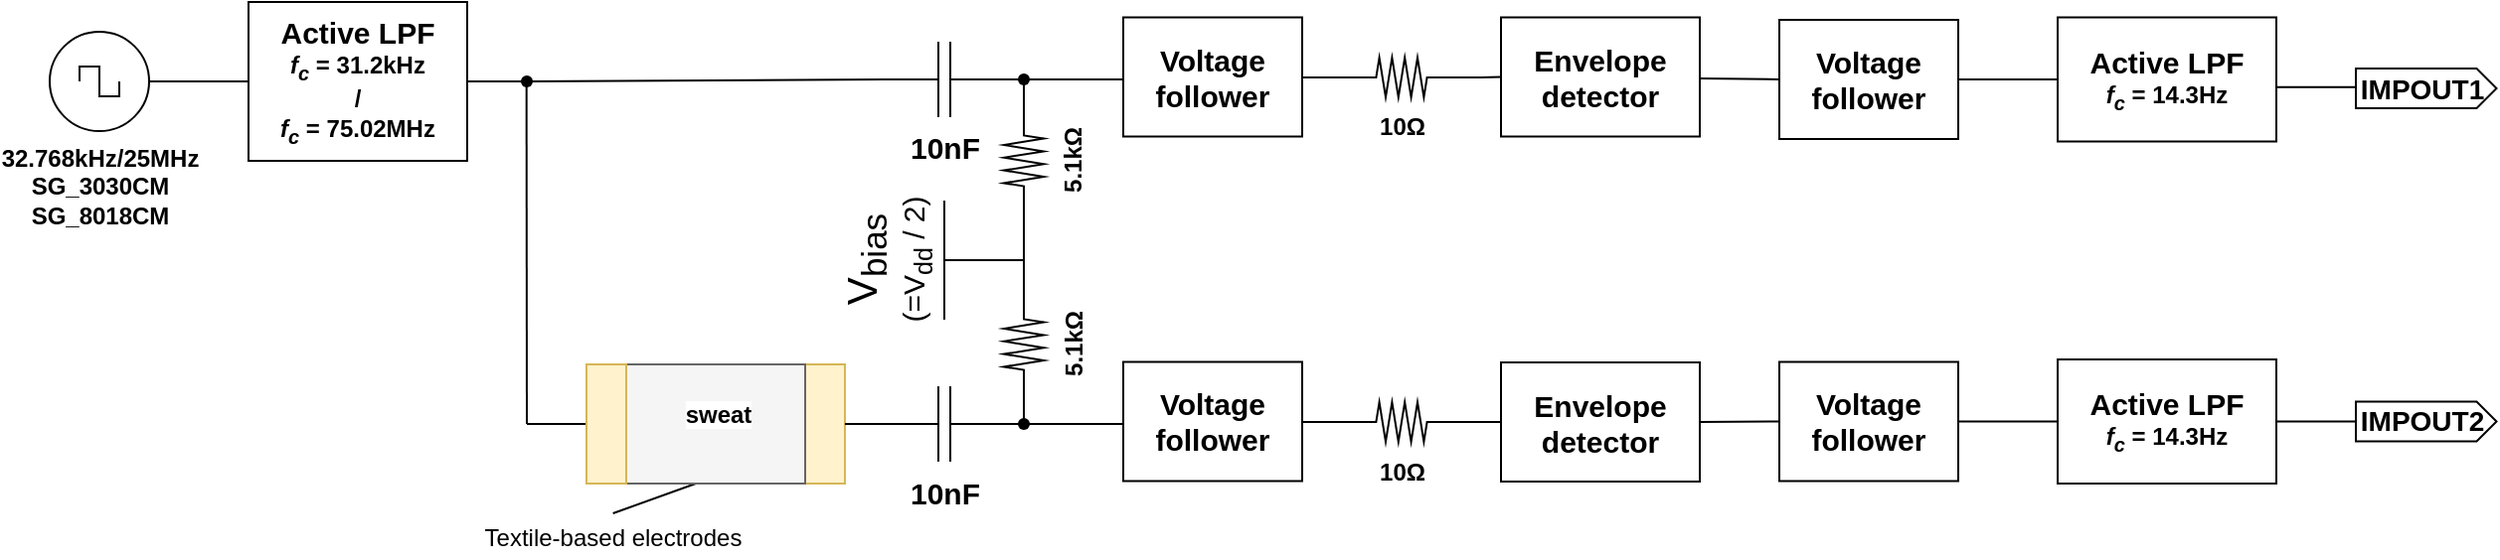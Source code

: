 <mxfile version="20.1.1" type="github">
  <diagram id="anqt9Zf3QxN150gZl7nN" name="Page-1">
    <mxGraphModel dx="314" dy="918" grid="1" gridSize="10" guides="1" tooltips="1" connect="1" arrows="1" fold="1" page="1" pageScale="1" pageWidth="1300" pageHeight="400" math="0" shadow="0">
      <root>
        <mxCell id="0" />
        <mxCell id="1" parent="0" />
        <mxCell id="CNNBCrnFb_RWiXShZdrg-2" value="&lt;div&gt;&lt;b&gt;32.768kHz/25MHz&lt;br&gt;&lt;/b&gt;&lt;/div&gt;&lt;div&gt;&lt;b&gt;SG_3030CM&lt;/b&gt;&lt;/div&gt;&lt;div&gt;&lt;b&gt;SG_8018CM&lt;/b&gt;&lt;/div&gt;" style="pointerEvents=1;verticalLabelPosition=bottom;shadow=0;dashed=0;align=center;html=1;verticalAlign=top;shape=mxgraph.electrical.signal_sources.source;aspect=fixed;points=[[0.5,0,0],[1,0.5,0],[0.5,1,0],[0,0.5,0]];elSignalType=square;" parent="1" vertex="1">
          <mxGeometry x="1340" y="65" width="50" height="50" as="geometry" />
        </mxCell>
        <mxCell id="CNNBCrnFb_RWiXShZdrg-3" value="&lt;div&gt;&lt;font size=&quot;1&quot;&gt;&lt;b style=&quot;font-size: 15px&quot;&gt;Active LPF&lt;/b&gt;&lt;/font&gt;&lt;/div&gt;&lt;div&gt;&lt;b&gt;&lt;i&gt;f&lt;sub&gt;c&lt;/sub&gt;&lt;/i&gt; = 31.2kHz&lt;/b&gt;&lt;/div&gt;&lt;div&gt;&lt;b&gt;/&lt;/b&gt;&lt;/div&gt;&lt;div&gt;&lt;b&gt;&lt;i&gt;f&lt;sub&gt;c&lt;/sub&gt;&lt;/i&gt; = 75.02MHz&lt;/b&gt;&lt;/div&gt;" style="whiteSpace=wrap;html=1;" parent="1" vertex="1">
          <mxGeometry x="1440" y="50" width="110" height="80" as="geometry" />
        </mxCell>
        <mxCell id="CNNBCrnFb_RWiXShZdrg-4" value="" style="endArrow=none;html=1;rounded=0;fontSize=15;exitX=1;exitY=0.5;exitDx=0;exitDy=0;exitPerimeter=0;" parent="1" source="CNNBCrnFb_RWiXShZdrg-2" target="CNNBCrnFb_RWiXShZdrg-3" edge="1">
          <mxGeometry width="50" height="50" relative="1" as="geometry">
            <mxPoint x="1740" y="302.5" as="sourcePoint" />
            <mxPoint x="1790" y="252.5" as="targetPoint" />
          </mxGeometry>
        </mxCell>
        <mxCell id="CNNBCrnFb_RWiXShZdrg-5" value="" style="endArrow=none;html=1;rounded=0;fontSize=15;exitDx=0;exitDy=0;exitPerimeter=0;startArrow=none;entryX=0;entryY=0.5;entryDx=0;entryDy=0;entryPerimeter=0;" parent="1" source="CNNBCrnFb_RWiXShZdrg-7" target="CNNBCrnFb_RWiXShZdrg-12" edge="1">
          <mxGeometry width="50" height="50" relative="1" as="geometry">
            <mxPoint x="1520" y="88.82" as="sourcePoint" />
            <mxPoint x="1700" y="90.5" as="targetPoint" />
          </mxGeometry>
        </mxCell>
        <mxCell id="CNNBCrnFb_RWiXShZdrg-6" value="" style="endArrow=none;html=1;rounded=0;fontSize=15;" parent="1" edge="1">
          <mxGeometry width="50" height="50" relative="1" as="geometry">
            <mxPoint x="1580" y="262.5" as="sourcePoint" />
            <mxPoint x="1579.83" y="90" as="targetPoint" />
          </mxGeometry>
        </mxCell>
        <mxCell id="CNNBCrnFb_RWiXShZdrg-7" value="" style="shape=waypoint;sketch=0;fillStyle=solid;size=6;pointerEvents=1;points=[];fillColor=none;resizable=0;rotatable=0;perimeter=centerPerimeter;snapToPoint=1;fontSize=15;" parent="1" vertex="1">
          <mxGeometry x="1560" y="70" width="40" height="40" as="geometry" />
        </mxCell>
        <mxCell id="CNNBCrnFb_RWiXShZdrg-8" value="" style="endArrow=none;html=1;rounded=0;fontSize=15;exitDx=0;exitDy=0;startArrow=none;exitX=1;exitY=0.5;" parent="1" source="CNNBCrnFb_RWiXShZdrg-3" target="CNNBCrnFb_RWiXShZdrg-7" edge="1">
          <mxGeometry width="50" height="50" relative="1" as="geometry">
            <mxPoint x="1590" y="100" as="sourcePoint" />
            <mxPoint x="1660" y="100" as="targetPoint" />
          </mxGeometry>
        </mxCell>
        <mxCell id="CNNBCrnFb_RWiXShZdrg-10" value="" style="whiteSpace=wrap;html=1;fontSize=15;fillColor=#fff2cc;strokeColor=#d6b656;" parent="1" vertex="1">
          <mxGeometry x="1720" y="232.5" width="20" height="60" as="geometry" />
        </mxCell>
        <mxCell id="CNNBCrnFb_RWiXShZdrg-11" value="" style="endArrow=none;html=1;rounded=0;fontSize=15;entryX=0;entryY=0.5;entryDx=0;entryDy=0;startArrow=none;" parent="1" edge="1">
          <mxGeometry width="50" height="50" relative="1" as="geometry">
            <mxPoint x="1580" y="262.5" as="sourcePoint" />
            <mxPoint x="1610" y="262.5" as="targetPoint" />
          </mxGeometry>
        </mxCell>
        <mxCell id="CNNBCrnFb_RWiXShZdrg-12" value="&lt;b&gt;10nF&lt;/b&gt;" style="pointerEvents=1;verticalLabelPosition=bottom;shadow=0;dashed=0;align=center;html=1;verticalAlign=top;shape=mxgraph.electrical.capacitors.capacitor_1;fontSize=15;" parent="1" vertex="1">
          <mxGeometry x="1760" y="70" width="60" height="38" as="geometry" />
        </mxCell>
        <mxCell id="CNNBCrnFb_RWiXShZdrg-13" value="&lt;b&gt;10nF&lt;/b&gt;" style="pointerEvents=1;verticalLabelPosition=bottom;shadow=0;dashed=0;align=center;html=1;verticalAlign=top;shape=mxgraph.electrical.capacitors.capacitor_1;fontSize=15;" parent="1" vertex="1">
          <mxGeometry x="1760" y="243.5" width="60" height="38" as="geometry" />
        </mxCell>
        <mxCell id="CNNBCrnFb_RWiXShZdrg-14" value="" style="endArrow=none;html=1;rounded=0;fontSize=15;exitDx=0;exitDy=0;startArrow=none;entryX=0;entryY=0.5;entryDx=0;entryDy=0;entryPerimeter=0;exitX=1;exitY=0.5;" parent="1" source="CNNBCrnFb_RWiXShZdrg-10" target="CNNBCrnFb_RWiXShZdrg-13" edge="1">
          <mxGeometry width="50" height="50" relative="1" as="geometry">
            <mxPoint x="1590" y="100" as="sourcePoint" />
            <mxPoint x="1810" y="101" as="targetPoint" />
          </mxGeometry>
        </mxCell>
        <mxCell id="CNNBCrnFb_RWiXShZdrg-15" value="" style="endArrow=classic;html=1;rounded=0;fontSize=24;exitX=1;exitY=0.5;exitDx=0;exitDy=0;" parent="1" edge="1">
          <mxGeometry width="50" height="50" relative="1" as="geometry">
            <mxPoint x="1630" y="262.5" as="sourcePoint" />
            <mxPoint x="1650" y="262.5" as="targetPoint" />
          </mxGeometry>
        </mxCell>
        <mxCell id="CNNBCrnFb_RWiXShZdrg-16" value="" style="endArrow=classic;html=1;rounded=0;fontSize=24;entryX=0;entryY=0.5;entryDx=0;entryDy=0;" parent="1" target="CNNBCrnFb_RWiXShZdrg-10" edge="1">
          <mxGeometry width="50" height="50" relative="1" as="geometry">
            <mxPoint x="1700" y="262.5" as="sourcePoint" />
            <mxPoint x="1660" y="272.5" as="targetPoint" />
          </mxGeometry>
        </mxCell>
        <mxCell id="CNNBCrnFb_RWiXShZdrg-17" value="" style="endArrow=none;html=1;rounded=0;fontSize=15;exitDx=0;exitDy=0;exitPerimeter=0;startArrow=none;entryX=0;entryY=0.5;entryDx=0;entryDy=0;" parent="1" source="CNNBCrnFb_RWiXShZdrg-23" edge="1">
          <mxGeometry width="50" height="50" relative="1" as="geometry">
            <mxPoint x="1590" y="100" as="sourcePoint" />
            <mxPoint x="1880" y="89" as="targetPoint" />
          </mxGeometry>
        </mxCell>
        <mxCell id="CNNBCrnFb_RWiXShZdrg-18" value="" style="endArrow=none;html=1;rounded=0;fontSize=15;startArrow=none;entryX=0;entryY=0.5;entryDx=0;entryDy=0;" parent="1" source="CNNBCrnFb_RWiXShZdrg-25" edge="1">
          <mxGeometry width="50" height="50" relative="1" as="geometry">
            <mxPoint x="1820" y="262.21" as="sourcePoint" />
            <mxPoint x="1880" y="262.5" as="targetPoint" />
          </mxGeometry>
        </mxCell>
        <mxCell id="CNNBCrnFb_RWiXShZdrg-19" value="&lt;div style=&quot;font-size: 21px&quot;&gt;V&lt;sub&gt;bias&lt;/sub&gt;&lt;/div&gt;&lt;div style=&quot;font-size: 15px&quot;&gt;(=V&lt;sub&gt;dd&lt;/sub&gt; / 2)&lt;br&gt;&lt;/div&gt;" style="verticalLabelPosition=top;verticalAlign=bottom;shape=mxgraph.electrical.signal_sources.vdd;shadow=0;dashed=0;align=center;strokeWidth=1;fontSize=24;html=1;flipV=1;rotation=-90;" parent="1" vertex="1">
          <mxGeometry x="1780" y="160" width="60" height="40" as="geometry" />
        </mxCell>
        <mxCell id="CNNBCrnFb_RWiXShZdrg-20" value="&lt;div&gt;&lt;b&gt;5.1kΩ&lt;/b&gt;&lt;/div&gt;" style="pointerEvents=1;verticalLabelPosition=bottom;shadow=0;dashed=0;align=center;html=1;verticalAlign=top;shape=mxgraph.electrical.resistors.resistor_2;rotation=-90;labelPosition=center;direction=west;spacing=3;spacingTop=0;spacingLeft=0;" parent="1" vertex="1">
          <mxGeometry x="1810" y="120" width="40" height="20" as="geometry" />
        </mxCell>
        <mxCell id="CNNBCrnFb_RWiXShZdrg-21" value="&lt;div&gt;&lt;b&gt;5.1kΩ&lt;/b&gt;&lt;/div&gt;" style="pointerEvents=1;verticalLabelPosition=bottom;shadow=0;dashed=0;align=center;html=1;verticalAlign=top;shape=mxgraph.electrical.resistors.resistor_2;rotation=-90;labelPosition=center;direction=west;spacing=3;spacingTop=0;spacingLeft=0;" parent="1" vertex="1">
          <mxGeometry x="1810" y="212.5" width="40" height="20" as="geometry" />
        </mxCell>
        <mxCell id="CNNBCrnFb_RWiXShZdrg-22" value="" style="endArrow=none;html=1;rounded=0;fontSize=15;exitDx=0;exitDy=0;exitPerimeter=0;startArrow=none;entryX=0.563;entryY=0.505;entryDx=0;entryDy=0;exitX=0;exitY=0.5;entryPerimeter=0;" parent="1" source="CNNBCrnFb_RWiXShZdrg-20" target="CNNBCrnFb_RWiXShZdrg-23" edge="1">
          <mxGeometry width="50" height="50" relative="1" as="geometry">
            <mxPoint x="1830" y="99.0" as="sourcePoint" />
            <mxPoint x="1890" y="99.0" as="targetPoint" />
          </mxGeometry>
        </mxCell>
        <mxCell id="CNNBCrnFb_RWiXShZdrg-23" value="" style="shape=waypoint;sketch=0;fillStyle=solid;size=6;pointerEvents=1;points=[];fillColor=none;resizable=0;rotatable=0;perimeter=centerPerimeter;snapToPoint=1;fontSize=21;" parent="1" vertex="1">
          <mxGeometry x="1810" y="69" width="40" height="40" as="geometry" />
        </mxCell>
        <mxCell id="CNNBCrnFb_RWiXShZdrg-24" value="" style="endArrow=none;html=1;rounded=0;fontSize=15;exitDx=0;exitDy=0;exitPerimeter=0;startArrow=none;entryDx=0;entryDy=0;exitX=1;exitY=0.5;" parent="1" source="CNNBCrnFb_RWiXShZdrg-12" target="CNNBCrnFb_RWiXShZdrg-23" edge="1">
          <mxGeometry width="50" height="50" relative="1" as="geometry">
            <mxPoint x="1820" y="89.0" as="sourcePoint" />
            <mxPoint x="1880" y="89.0" as="targetPoint" />
          </mxGeometry>
        </mxCell>
        <mxCell id="CNNBCrnFb_RWiXShZdrg-25" value="" style="shape=waypoint;sketch=0;fillStyle=solid;size=6;pointerEvents=1;points=[];fillColor=none;resizable=0;rotatable=0;perimeter=centerPerimeter;snapToPoint=1;fontSize=21;" parent="1" vertex="1">
          <mxGeometry x="1810" y="242.5" width="40" height="40" as="geometry" />
        </mxCell>
        <mxCell id="CNNBCrnFb_RWiXShZdrg-26" value="" style="endArrow=none;html=1;rounded=0;fontSize=15;startArrow=none;entryDx=0;entryDy=0;" parent="1" source="CNNBCrnFb_RWiXShZdrg-13" target="CNNBCrnFb_RWiXShZdrg-25" edge="1">
          <mxGeometry width="50" height="50" relative="1" as="geometry">
            <mxPoint x="1820" y="262.5" as="sourcePoint" />
            <mxPoint x="1880" y="262.5" as="targetPoint" />
          </mxGeometry>
        </mxCell>
        <mxCell id="CNNBCrnFb_RWiXShZdrg-27" value="" style="endArrow=none;html=1;rounded=0;fontSize=15;exitDx=0;exitDy=0;exitPerimeter=0;startArrow=none;entryX=1;entryY=0.5;entryDx=0;entryDy=0;exitX=0;exitY=0.5;entryPerimeter=0;" parent="1" source="CNNBCrnFb_RWiXShZdrg-21" target="CNNBCrnFb_RWiXShZdrg-20" edge="1">
          <mxGeometry width="50" height="50" relative="1" as="geometry">
            <mxPoint x="1849.71" y="190.5" as="sourcePoint" />
            <mxPoint x="1849.71" y="169.5" as="targetPoint" />
          </mxGeometry>
        </mxCell>
        <mxCell id="CNNBCrnFb_RWiXShZdrg-28" value="" style="endArrow=none;html=1;rounded=0;fontSize=15;startArrow=none;entryX=1;entryY=0.5;entryDx=0;entryDy=0;entryPerimeter=0;" parent="1" source="CNNBCrnFb_RWiXShZdrg-25" target="CNNBCrnFb_RWiXShZdrg-21" edge="1">
          <mxGeometry width="50" height="50" relative="1" as="geometry">
            <mxPoint x="1840" y="212.5" as="sourcePoint" />
            <mxPoint x="1840" y="160" as="targetPoint" />
          </mxGeometry>
        </mxCell>
        <mxCell id="CNNBCrnFb_RWiXShZdrg-29" value="&lt;h1 id=&quot;firstHeading&quot; class=&quot;firstHeading mw-first-heading&quot; style=&quot;font-size: 15px&quot;&gt;&lt;font style=&quot;font-size: 15px&quot;&gt;Envelope detector&lt;/font&gt;&lt;/h1&gt;" style="whiteSpace=wrap;html=1;fontSize=20;" parent="1" vertex="1">
          <mxGeometry x="2070" y="57.75" width="100" height="60" as="geometry" />
        </mxCell>
        <mxCell id="CNNBCrnFb_RWiXShZdrg-30" value="&lt;h1 id=&quot;firstHeading&quot; class=&quot;firstHeading mw-first-heading&quot; style=&quot;font-size: 15px&quot;&gt;&lt;font style=&quot;font-size: 15px&quot;&gt;Envelope detector&lt;/font&gt;&lt;/h1&gt;" style="whiteSpace=wrap;html=1;fontSize=20;" parent="1" vertex="1">
          <mxGeometry x="2070" y="231.5" width="100" height="60" as="geometry" />
        </mxCell>
        <mxCell id="CNNBCrnFb_RWiXShZdrg-31" value="&lt;div&gt;&lt;b&gt;10Ω&lt;/b&gt;&lt;/div&gt;" style="pointerEvents=1;verticalLabelPosition=bottom;shadow=0;dashed=0;align=center;html=1;verticalAlign=top;shape=mxgraph.electrical.resistors.resistor_2;rotation=0;labelPosition=center;direction=west;spacing=3;spacingTop=0;spacingLeft=0;" parent="1" vertex="1">
          <mxGeometry x="2000" y="78" width="40" height="20" as="geometry" />
        </mxCell>
        <mxCell id="CNNBCrnFb_RWiXShZdrg-33" value="" style="endArrow=none;html=1;rounded=0;fontSize=15;exitDx=0;exitDy=0;startArrow=none;exitX=1;exitY=0.5;entryX=1;entryY=0.5;entryDx=0;entryDy=0;entryPerimeter=0;" parent="1" target="CNNBCrnFb_RWiXShZdrg-31" edge="1">
          <mxGeometry width="50" height="50" relative="1" as="geometry">
            <mxPoint x="1970" y="88" as="sourcePoint" />
            <mxPoint x="2170" y="169.58" as="targetPoint" />
          </mxGeometry>
        </mxCell>
        <mxCell id="CNNBCrnFb_RWiXShZdrg-34" value="" style="endArrow=none;html=1;rounded=0;fontSize=15;exitDx=0;exitDy=0;startArrow=none;exitX=0;exitY=0.5;entryX=0;entryY=0.5;entryDx=0;entryDy=0;entryPerimeter=0;exitPerimeter=0;" parent="1" source="CNNBCrnFb_RWiXShZdrg-31" edge="1">
          <mxGeometry width="50" height="50" relative="1" as="geometry">
            <mxPoint x="1980" y="98" as="sourcePoint" />
            <mxPoint x="2060" y="88" as="targetPoint" />
          </mxGeometry>
        </mxCell>
        <mxCell id="CNNBCrnFb_RWiXShZdrg-35" value="" style="endArrow=none;html=1;rounded=0;fontSize=15;exitDx=0;exitDy=0;startArrow=none;exitX=1;exitY=0.5;entryX=0;entryY=0.5;entryDx=0;entryDy=0;exitPerimeter=0;" parent="1" target="CNNBCrnFb_RWiXShZdrg-29" edge="1">
          <mxGeometry width="50" height="50" relative="1" as="geometry">
            <mxPoint x="2060" y="88" as="sourcePoint" />
            <mxPoint x="2080" y="115" as="targetPoint" />
          </mxGeometry>
        </mxCell>
        <mxCell id="CNNBCrnFb_RWiXShZdrg-36" value="&lt;div&gt;&lt;b&gt;10Ω&lt;/b&gt;&lt;/div&gt;" style="pointerEvents=1;verticalLabelPosition=bottom;shadow=0;dashed=0;align=center;html=1;verticalAlign=top;shape=mxgraph.electrical.resistors.resistor_2;rotation=0;labelPosition=center;direction=west;spacing=3;spacingTop=0;spacingLeft=0;" parent="1" vertex="1">
          <mxGeometry x="2000" y="251.5" width="40" height="20" as="geometry" />
        </mxCell>
        <mxCell id="CNNBCrnFb_RWiXShZdrg-38" value="" style="endArrow=none;html=1;rounded=0;fontSize=15;exitDx=0;exitDy=0;startArrow=none;exitX=1;exitY=0.5;entryX=1;entryY=0.5;entryDx=0;entryDy=0;entryPerimeter=0;" parent="1" target="CNNBCrnFb_RWiXShZdrg-36" edge="1">
          <mxGeometry width="50" height="50" relative="1" as="geometry">
            <mxPoint x="1970" y="261.5" as="sourcePoint" />
            <mxPoint x="2170" y="343.08" as="targetPoint" />
          </mxGeometry>
        </mxCell>
        <mxCell id="CNNBCrnFb_RWiXShZdrg-39" value="" style="endArrow=none;html=1;rounded=0;fontSize=15;exitDx=0;exitDy=0;startArrow=none;exitX=0;exitY=0.5;entryX=0;entryY=0.5;entryDx=0;entryDy=0;entryPerimeter=0;exitPerimeter=0;" parent="1" source="CNNBCrnFb_RWiXShZdrg-36" edge="1">
          <mxGeometry width="50" height="50" relative="1" as="geometry">
            <mxPoint x="1980" y="271.5" as="sourcePoint" />
            <mxPoint x="2060" y="261.5" as="targetPoint" />
          </mxGeometry>
        </mxCell>
        <mxCell id="CNNBCrnFb_RWiXShZdrg-40" value="&lt;div&gt;&lt;b&gt;Voltage &lt;br&gt;&lt;/b&gt;&lt;/div&gt;&lt;div&gt;&lt;b&gt;follower&lt;/b&gt;&lt;/div&gt;" style="whiteSpace=wrap;html=1;fontSize=15;" parent="1" vertex="1">
          <mxGeometry x="2210" y="59" width="90" height="60" as="geometry" />
        </mxCell>
        <mxCell id="CNNBCrnFb_RWiXShZdrg-41" value="&lt;div&gt;&lt;b&gt;Voltage &lt;br&gt;&lt;/b&gt;&lt;/div&gt;&lt;div&gt;&lt;b&gt;follower&lt;/b&gt;&lt;/div&gt;" style="whiteSpace=wrap;html=1;fontSize=15;" parent="1" vertex="1">
          <mxGeometry x="2210" y="231.25" width="90" height="60" as="geometry" />
        </mxCell>
        <mxCell id="CNNBCrnFb_RWiXShZdrg-42" value="&lt;div&gt;&lt;font size=&quot;1&quot;&gt;&lt;b style=&quot;font-size: 15px&quot;&gt;Active LPF&lt;/b&gt;&lt;/font&gt;&lt;/div&gt;&lt;div&gt;&lt;b&gt;&lt;i&gt;f&lt;sub&gt;c&lt;/sub&gt;&lt;/i&gt; = 14.3Hz&lt;br&gt;&lt;/b&gt;&lt;/div&gt;" style="whiteSpace=wrap;html=1;" parent="1" vertex="1">
          <mxGeometry x="2350" y="57.75" width="110" height="62.5" as="geometry" />
        </mxCell>
        <mxCell id="CNNBCrnFb_RWiXShZdrg-43" value="&lt;div&gt;&lt;font size=&quot;1&quot;&gt;&lt;b style=&quot;font-size: 15px&quot;&gt;Active LPF&lt;/b&gt;&lt;/font&gt;&lt;/div&gt;&lt;div&gt;&lt;b&gt;&lt;i&gt;f&lt;sub&gt;c&lt;/sub&gt;&lt;/i&gt; = 14.3Hz&lt;br&gt;&lt;/b&gt;&lt;/div&gt;" style="whiteSpace=wrap;html=1;" parent="1" vertex="1">
          <mxGeometry x="2350" y="230" width="110" height="62.5" as="geometry" />
        </mxCell>
        <mxCell id="CNNBCrnFb_RWiXShZdrg-44" value="&lt;font style=&quot;font-size: 14px&quot;&gt;&lt;b&gt;IMPOUT1&lt;/b&gt;&lt;/font&gt;" style="shape=mxgraph.arrows2.arrow;verticalLabelPosition=middle;shadow=0;dashed=0;align=center;html=1;verticalAlign=middle;strokeWidth=1;dy=0;dx=10;notch=0;fontSize=7;labelPosition=center;spacingLeft=-5;" parent="1" vertex="1">
          <mxGeometry x="2500" y="83.5" width="70.75" height="20" as="geometry" />
        </mxCell>
        <mxCell id="CNNBCrnFb_RWiXShZdrg-45" value="&lt;font style=&quot;font-size: 14px&quot;&gt;&lt;b&gt;IMPOUT2&lt;/b&gt;&lt;/font&gt;" style="shape=mxgraph.arrows2.arrow;verticalLabelPosition=middle;shadow=0;dashed=0;align=center;html=1;verticalAlign=middle;strokeWidth=1;dy=0;dx=10;notch=0;fontSize=7;labelPosition=center;spacingLeft=-5;" parent="1" vertex="1">
          <mxGeometry x="2500" y="251.25" width="70.75" height="20" as="geometry" />
        </mxCell>
        <mxCell id="CNNBCrnFb_RWiXShZdrg-46" value="" style="endArrow=none;html=1;rounded=0;fontSize=20;entryX=0;entryY=0.5;entryDx=0;entryDy=0;entryPerimeter=0;exitX=1;exitY=0.5;exitDx=0;exitDy=0;" parent="1" source="CNNBCrnFb_RWiXShZdrg-43" target="CNNBCrnFb_RWiXShZdrg-45" edge="1">
          <mxGeometry width="50" height="50" relative="1" as="geometry">
            <mxPoint x="2480" y="363.5" as="sourcePoint" />
            <mxPoint x="2530" y="313.5" as="targetPoint" />
          </mxGeometry>
        </mxCell>
        <mxCell id="CNNBCrnFb_RWiXShZdrg-47" value="" style="endArrow=none;html=1;rounded=0;fontSize=20;entryX=0;entryY=0.5;entryDx=0;entryDy=0;entryPerimeter=0;exitX=1;exitY=0.5;exitDx=0;exitDy=0;" parent="1" edge="1">
          <mxGeometry width="50" height="50" relative="1" as="geometry">
            <mxPoint x="2460" y="92.85" as="sourcePoint" />
            <mxPoint x="2500" y="92.85" as="targetPoint" />
          </mxGeometry>
        </mxCell>
        <mxCell id="CNNBCrnFb_RWiXShZdrg-48" value="" style="endArrow=none;html=1;rounded=0;fontSize=20;entryX=0;entryY=0.5;entryDx=0;entryDy=0;exitX=1;exitY=0.5;exitDx=0;exitDy=0;" parent="1" source="CNNBCrnFb_RWiXShZdrg-40" target="CNNBCrnFb_RWiXShZdrg-42" edge="1">
          <mxGeometry width="50" height="50" relative="1" as="geometry">
            <mxPoint x="2290" y="202.5" as="sourcePoint" />
            <mxPoint x="2550" y="101.85" as="targetPoint" />
          </mxGeometry>
        </mxCell>
        <mxCell id="CNNBCrnFb_RWiXShZdrg-49" value="" style="endArrow=none;html=1;rounded=0;fontSize=20;entryX=0;entryY=0.5;entryDx=0;entryDy=0;" parent="1" source="CNNBCrnFb_RWiXShZdrg-29" target="CNNBCrnFb_RWiXShZdrg-40" edge="1">
          <mxGeometry width="50" height="50" relative="1" as="geometry">
            <mxPoint x="2360" y="98" as="sourcePoint" />
            <mxPoint x="2390" y="98" as="targetPoint" />
          </mxGeometry>
        </mxCell>
        <mxCell id="CNNBCrnFb_RWiXShZdrg-50" value="" style="endArrow=none;html=1;rounded=0;fontSize=20;entryX=0;entryY=0.5;entryDx=0;entryDy=0;exitX=1;exitY=0.5;exitDx=0;exitDy=0;" parent="1" source="CNNBCrnFb_RWiXShZdrg-30" target="CNNBCrnFb_RWiXShZdrg-41" edge="1">
          <mxGeometry width="50" height="50" relative="1" as="geometry">
            <mxPoint x="2200" y="97.9" as="sourcePoint" />
            <mxPoint x="2240" y="98" as="targetPoint" />
          </mxGeometry>
        </mxCell>
        <mxCell id="CNNBCrnFb_RWiXShZdrg-51" value="" style="endArrow=none;html=1;rounded=0;fontSize=20;entryX=0;entryY=0.5;entryDx=0;entryDy=0;exitX=1;exitY=0.5;exitDx=0;exitDy=0;" parent="1" source="CNNBCrnFb_RWiXShZdrg-41" target="CNNBCrnFb_RWiXShZdrg-43" edge="1">
          <mxGeometry width="50" height="50" relative="1" as="geometry">
            <mxPoint x="2180" y="272.5" as="sourcePoint" />
            <mxPoint x="2220" y="272.5" as="targetPoint" />
          </mxGeometry>
        </mxCell>
        <mxCell id="CNNBCrnFb_RWiXShZdrg-52" value="" style="endArrow=none;html=1;rounded=0;fontSize=15;exitDx=0;exitDy=0;startArrow=none;exitX=1;exitY=0.5;entryX=0;entryY=0.5;entryDx=0;entryDy=0;exitPerimeter=0;" parent="1" target="CNNBCrnFb_RWiXShZdrg-30" edge="1">
          <mxGeometry width="50" height="50" relative="1" as="geometry">
            <mxPoint x="2060" y="261.5" as="sourcePoint" />
            <mxPoint x="2100" y="97.75" as="targetPoint" />
          </mxGeometry>
        </mxCell>
        <mxCell id="CNNBCrnFb_RWiXShZdrg-53" value="&lt;div&gt;&lt;b&gt;Voltage &lt;br&gt;&lt;/b&gt;&lt;/div&gt;&lt;div&gt;&lt;b&gt;follower&lt;/b&gt;&lt;/div&gt;" style="whiteSpace=wrap;html=1;fontSize=15;" parent="1" vertex="1">
          <mxGeometry x="1880" y="231.25" width="90" height="60" as="geometry" />
        </mxCell>
        <mxCell id="CNNBCrnFb_RWiXShZdrg-54" value="&lt;div&gt;&lt;b&gt;Voltage &lt;br&gt;&lt;/b&gt;&lt;/div&gt;&lt;div&gt;&lt;b&gt;follower&lt;/b&gt;&lt;/div&gt;" style="whiteSpace=wrap;html=1;fontSize=15;" parent="1" vertex="1">
          <mxGeometry x="1880" y="57.75" width="90" height="60" as="geometry" />
        </mxCell>
        <mxCell id="zh1uuCZdA9-5P3cuNeVg-3" value="" style="endArrow=none;html=1;rounded=0;entryX=0.5;entryY=1;entryDx=0;entryDy=0;exitX=0.506;exitY=-0.125;exitDx=0;exitDy=0;exitPerimeter=0;" parent="1" source="zh1uuCZdA9-5P3cuNeVg-4" target="EhzRGvjUK19a2yTeorhR-2" edge="1">
          <mxGeometry width="50" height="50" relative="1" as="geometry">
            <mxPoint x="1590" y="300" as="sourcePoint" />
            <mxPoint x="1630" y="302.5" as="targetPoint" />
          </mxGeometry>
        </mxCell>
        <mxCell id="zh1uuCZdA9-5P3cuNeVg-4" value="&lt;div&gt;Textile-based electrodes&lt;/div&gt;" style="text;html=1;align=center;verticalAlign=middle;resizable=0;points=[];autosize=1;strokeColor=none;fillColor=none;" parent="1" vertex="1">
          <mxGeometry x="1552.5" y="310" width="140" height="20" as="geometry" />
        </mxCell>
        <mxCell id="EhzRGvjUK19a2yTeorhR-2" value="" style="whiteSpace=wrap;html=1;fontSize=15;fillColor=#f5f5f5;strokeColor=#666666;fontColor=#333333;" parent="1" vertex="1">
          <mxGeometry x="1610" y="232.5" width="110" height="60" as="geometry" />
        </mxCell>
        <mxCell id="EhzRGvjUK19a2yTeorhR-3" value="" style="whiteSpace=wrap;html=1;fontSize=15;fillColor=#fff2cc;strokeColor=#d6b656;" parent="1" vertex="1">
          <mxGeometry x="1610" y="232.5" width="20" height="60" as="geometry" />
        </mxCell>
        <mxCell id="EhzRGvjUK19a2yTeorhR-4" value="&lt;b&gt;sweat&lt;/b&gt;" style="shape=image;html=1;verticalAlign=top;verticalLabelPosition=bottom;labelBackgroundColor=#ffffff;imageAspect=0;aspect=fixed;image=https://cdn1.iconfinder.com/data/icons/ionicons-sharp-vol-2/512/water-sharp-128.png" parent="1" vertex="1">
          <mxGeometry x="1660" y="211" width="32.5" height="32.5" as="geometry" />
        </mxCell>
      </root>
    </mxGraphModel>
  </diagram>
</mxfile>
